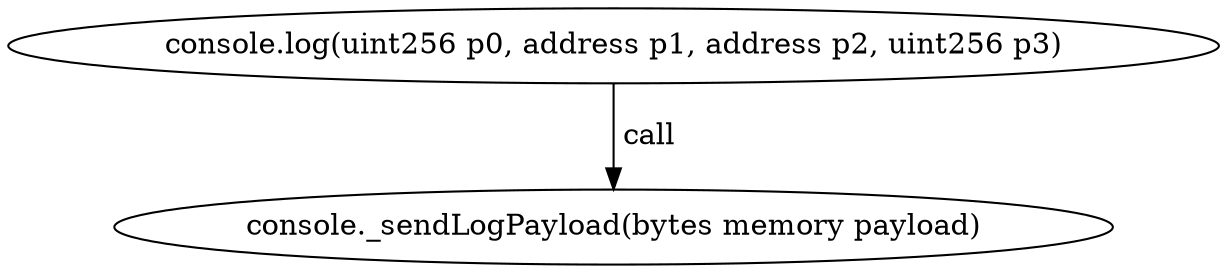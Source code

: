 digraph "" {
	graph [bb="0,0,482.84,124.8"];
	node [label="\N"];
	"console.log(uint256 p0, address p1, address p2, uint256 p3)"	 [height=0.5,
		pos="241.42,106.8",
		width=6.7061];
	"console._sendLogPayload(bytes memory payload)"	 [height=0.5,
		pos="241.42,18",
		width=5.7372];
	"console.log(uint256 p0, address p1, address p2, uint256 p3)" -> "console._sendLogPayload(bytes memory payload)" [key=call,
	label=" call",
	lp="253.28,62.4",
	pos="e,241.42,36.072 241.42,88.401 241.42,76.295 241.42,60.208 241.42,46.467"];
}
digraph "" {
	graph [bb="0,0,482.84,124.8"];
	node [label="\N"];
	"console.log(uint256 p0, address p1, address p2, uint256 p3)"	 [height=0.5,
		pos="241.42,106.8",
		width=6.7061];
	"console._sendLogPayload(bytes memory payload)"	 [height=0.5,
		pos="241.42,18",
		width=5.7372];
	"console.log(uint256 p0, address p1, address p2, uint256 p3)" -> "console._sendLogPayload(bytes memory payload)" [key=call,
	label=" call",
	lp="253.28,62.4",
	pos="e,241.42,36.072 241.42,88.401 241.42,76.295 241.42,60.208 241.42,46.467"];
}
